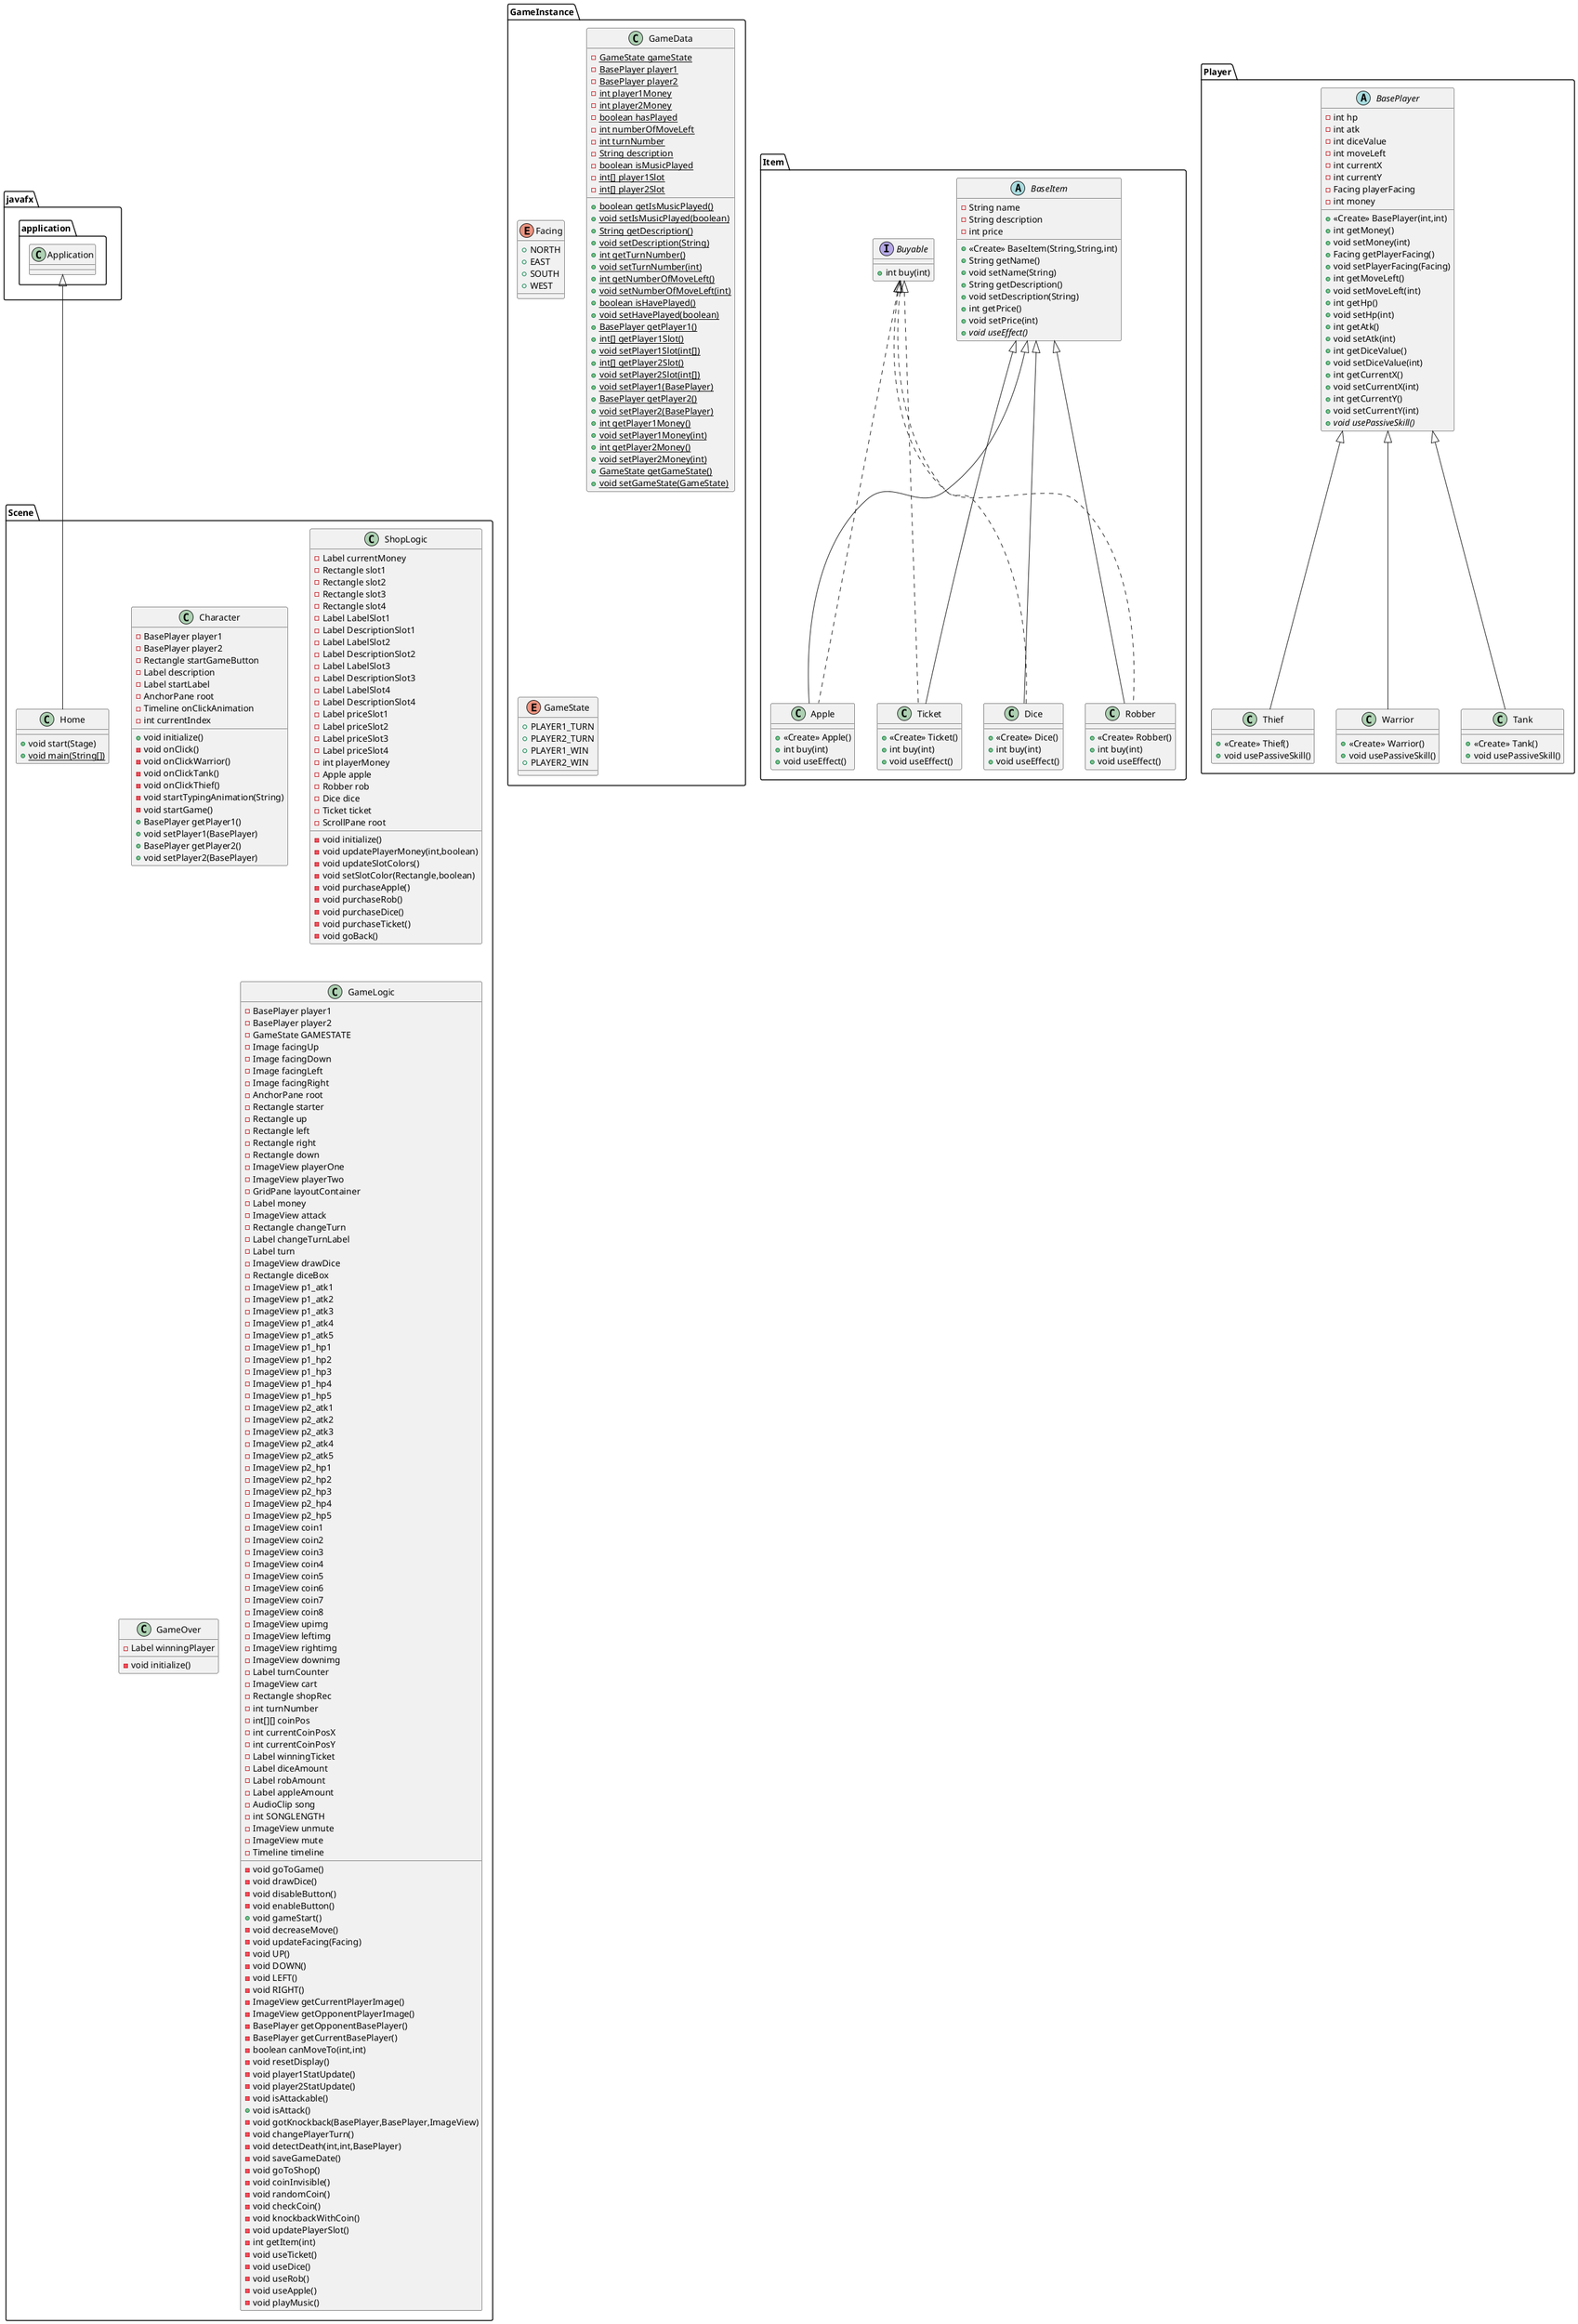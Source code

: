 @startuml
class Scene.Character {
- BasePlayer player1
- BasePlayer player2
- Rectangle startGameButton
- Label description
- Label startLabel
- AnchorPane root
- Timeline onClickAnimation
- int currentIndex
+ void initialize()
- void onClick()
- void onClickWarrior()
- void onClickTank()
- void onClickThief()
- void startTypingAnimation(String)
- void startGame()
+ BasePlayer getPlayer1()
+ void setPlayer1(BasePlayer)
+ BasePlayer getPlayer2()
+ void setPlayer2(BasePlayer)
}
abstract class Item.BaseItem {
- String name
- String description
- int price
+ <<Create>> BaseItem(String,String,int)
+ String getName()
+ void setName(String)
+ String getDescription()
+ void setDescription(String)
+ int getPrice()
+ void setPrice(int)
+ {abstract}void useEffect()
}
class Item.Apple {
+ <<Create>> Apple()
+ int buy(int)
+ void useEffect()
}
class Player.Thief {
+ <<Create>> Thief()
+ void usePassiveSkill()
}
class Player.Warrior {
+ <<Create>> Warrior()
+ void usePassiveSkill()
}
class Item.Ticket {
+ <<Create>> Ticket()
+ int buy(int)
+ void useEffect()
}
class Scene.ShopLogic {
- Label currentMoney
- Rectangle slot1
- Rectangle slot2
- Rectangle slot3
- Rectangle slot4
- Label LabelSlot1
- Label DescriptionSlot1
- Label LabelSlot2
- Label DescriptionSlot2
- Label LabelSlot3
- Label DescriptionSlot3
- Label LabelSlot4
- Label DescriptionSlot4
- Label priceSlot1
- Label priceSlot2
- Label priceSlot3
- Label priceSlot4
- int playerMoney
- Apple apple
- Robber rob
- Dice dice
- Ticket ticket
- ScrollPane root
- void initialize()
- void updatePlayerMoney(int,boolean)
- void updateSlotColors()
- void setSlotColor(Rectangle,boolean)
- void purchaseApple()
- void purchaseRob()
- void purchaseDice()
- void purchaseTicket()
- void goBack()
}
class Item.Dice {
+ <<Create>> Dice()
+ int buy(int)
+ void useEffect()
}
class Scene.GameOver {
- Label winningPlayer
- void initialize()
}
class Scene.GameLogic {
- BasePlayer player1
- BasePlayer player2
- GameState GAMESTATE
- Image facingUp
- Image facingDown
- Image facingLeft
- Image facingRight
- AnchorPane root
- Rectangle starter
- Rectangle up
- Rectangle left
- Rectangle right
- Rectangle down
- ImageView playerOne
- ImageView playerTwo
- GridPane layoutContainer
- Label money
- ImageView attack
- Rectangle changeTurn
- Label changeTurnLabel
- Label turn
- ImageView drawDice
- Rectangle diceBox
- ImageView p1_atk1
- ImageView p1_atk2
- ImageView p1_atk3
- ImageView p1_atk4
- ImageView p1_atk5
- ImageView p1_hp1
- ImageView p1_hp2
- ImageView p1_hp3
- ImageView p1_hp4
- ImageView p1_hp5
- ImageView p2_atk1
- ImageView p2_atk2
- ImageView p2_atk3
- ImageView p2_atk4
- ImageView p2_atk5
- ImageView p2_hp1
- ImageView p2_hp2
- ImageView p2_hp3
- ImageView p2_hp4
- ImageView p2_hp5
- ImageView coin1
- ImageView coin2
- ImageView coin3
- ImageView coin4
- ImageView coin5
- ImageView coin6
- ImageView coin7
- ImageView coin8
- ImageView upimg
- ImageView leftimg
- ImageView rightimg
- ImageView downimg
- Label turnCounter
- ImageView cart
- Rectangle shopRec
- int turnNumber
- int[][] coinPos
- int currentCoinPosX
- int currentCoinPosY
- Label winningTicket
- Label diceAmount
- Label robAmount
- Label appleAmount
- AudioClip song
- int SONGLENGTH
- ImageView unmute
- ImageView mute
- Timeline timeline
- void goToGame()
- void drawDice()
- void disableButton()
- void enableButton()
+ void gameStart()
- void decreaseMove()
- void updateFacing(Facing)
- void UP()
- void DOWN()
- void LEFT()
- void RIGHT()
- ImageView getCurrentPlayerImage()
- ImageView getOpponentPlayerImage()
- BasePlayer getOpponentBasePlayer()
- BasePlayer getCurrentBasePlayer()
- boolean canMoveTo(int,int)
- void resetDisplay()
- void player1StatUpdate()
- void player2StatUpdate()
- void isAttackable()
+ void isAttack()
- void gotKnockback(BasePlayer,BasePlayer,ImageView)
- void changePlayerTurn()
- void detectDeath(int,int,BasePlayer)
- void saveGameDate()
- void goToShop()
- void coinInvisible()
- void randomCoin()
- void checkCoin()
- void knockbackWithCoin()
- void updatePlayerSlot()
- int getItem(int)
- void useTicket()
- void useDice()
- void useRob()
- void useApple()
- void playMusic()
}
enum GameInstance.Facing {
+  NORTH
+  EAST
+  SOUTH
+  WEST
}
class Item.Robber {
+ <<Create>> Robber()
+ int buy(int)
+ void useEffect()
}
interface Item.Buyable {
+ int buy(int)
}
class Player.Tank {
+ <<Create>> Tank()
+ void usePassiveSkill()
}
abstract class Player.BasePlayer {
- int hp
- int atk
- int diceValue
- int moveLeft
- int currentX
- int currentY
- Facing playerFacing
- int money
+ <<Create>> BasePlayer(int,int)
+ int getMoney()
+ void setMoney(int)
+ Facing getPlayerFacing()
+ void setPlayerFacing(Facing)
+ int getMoveLeft()
+ void setMoveLeft(int)
+ int getHp()
+ void setHp(int)
+ int getAtk()
+ void setAtk(int)
+ int getDiceValue()
+ void setDiceValue(int)
+ int getCurrentX()
+ void setCurrentX(int)
+ int getCurrentY()
+ void setCurrentY(int)
+ {abstract}void usePassiveSkill()
}
class GameInstance.GameData {
- {static} GameState gameState
- {static} BasePlayer player1
- {static} BasePlayer player2
- {static} int player1Money
- {static} int player2Money
- {static} boolean hasPlayed
- {static} int numberOfMoveLeft
- {static} int turnNumber
- {static} String description
- {static} boolean isMusicPlayed
- {static} int[] player1Slot
- {static} int[] player2Slot
+ {static} boolean getIsMusicPlayed()
+ {static} void setIsMusicPlayed(boolean)
+ {static} String getDescription()
+ {static} void setDescription(String)
+ {static} int getTurnNumber()
+ {static} void setTurnNumber(int)
+ {static} int getNumberOfMoveLeft()
+ {static} void setNumberOfMoveLeft(int)
+ {static} boolean isHavePlayed()
+ {static} void setHavePlayed(boolean)
+ {static} BasePlayer getPlayer1()
+ {static} int[] getPlayer1Slot()
+ {static} void setPlayer1Slot(int[])
+ {static} int[] getPlayer2Slot()
+ {static} void setPlayer2Slot(int[])
+ {static} void setPlayer1(BasePlayer)
+ {static} BasePlayer getPlayer2()
+ {static} void setPlayer2(BasePlayer)
+ {static} int getPlayer1Money()
+ {static} void setPlayer1Money(int)
+ {static} int getPlayer2Money()
+ {static} void setPlayer2Money(int)
+ {static} GameState getGameState()
+ {static} void setGameState(GameState)
}
enum GameInstance.GameState {
+  PLAYER1_TURN
+  PLAYER2_TURN
+  PLAYER1_WIN
+  PLAYER2_WIN
}
class Scene.Home {
+ void start(Stage)
+ {static} void main(String[])
}


Item.Buyable <|.. Item.Apple
Item.BaseItem <|-- Item.Apple
Player.BasePlayer <|-- Player.Thief
Player.BasePlayer <|-- Player.Warrior
Item.Buyable <|.. Item.Ticket
Item.BaseItem <|-- Item.Ticket
Item.Buyable <|.. Item.Dice
Item.BaseItem <|-- Item.Dice
Item.Buyable <|.. Item.Robber
Item.BaseItem <|-- Item.Robber
Player.BasePlayer <|-- Player.Tank
javafx.application.Application <|-- Scene.Home
@enduml
